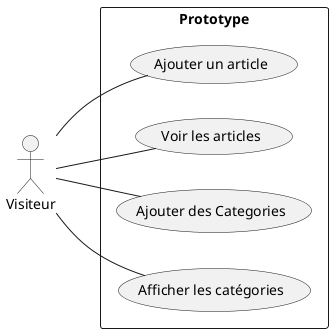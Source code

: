 @startuml
left to right direction
actor Visiteur

rectangle "Prototype" {
    Visiteur -- (Ajouter un article)
    Visiteur -- (Voir les articles)
    Visiteur -- (Ajouter des Categories)
    Visiteur -- (Afficher les catégories)
}

@enduml
